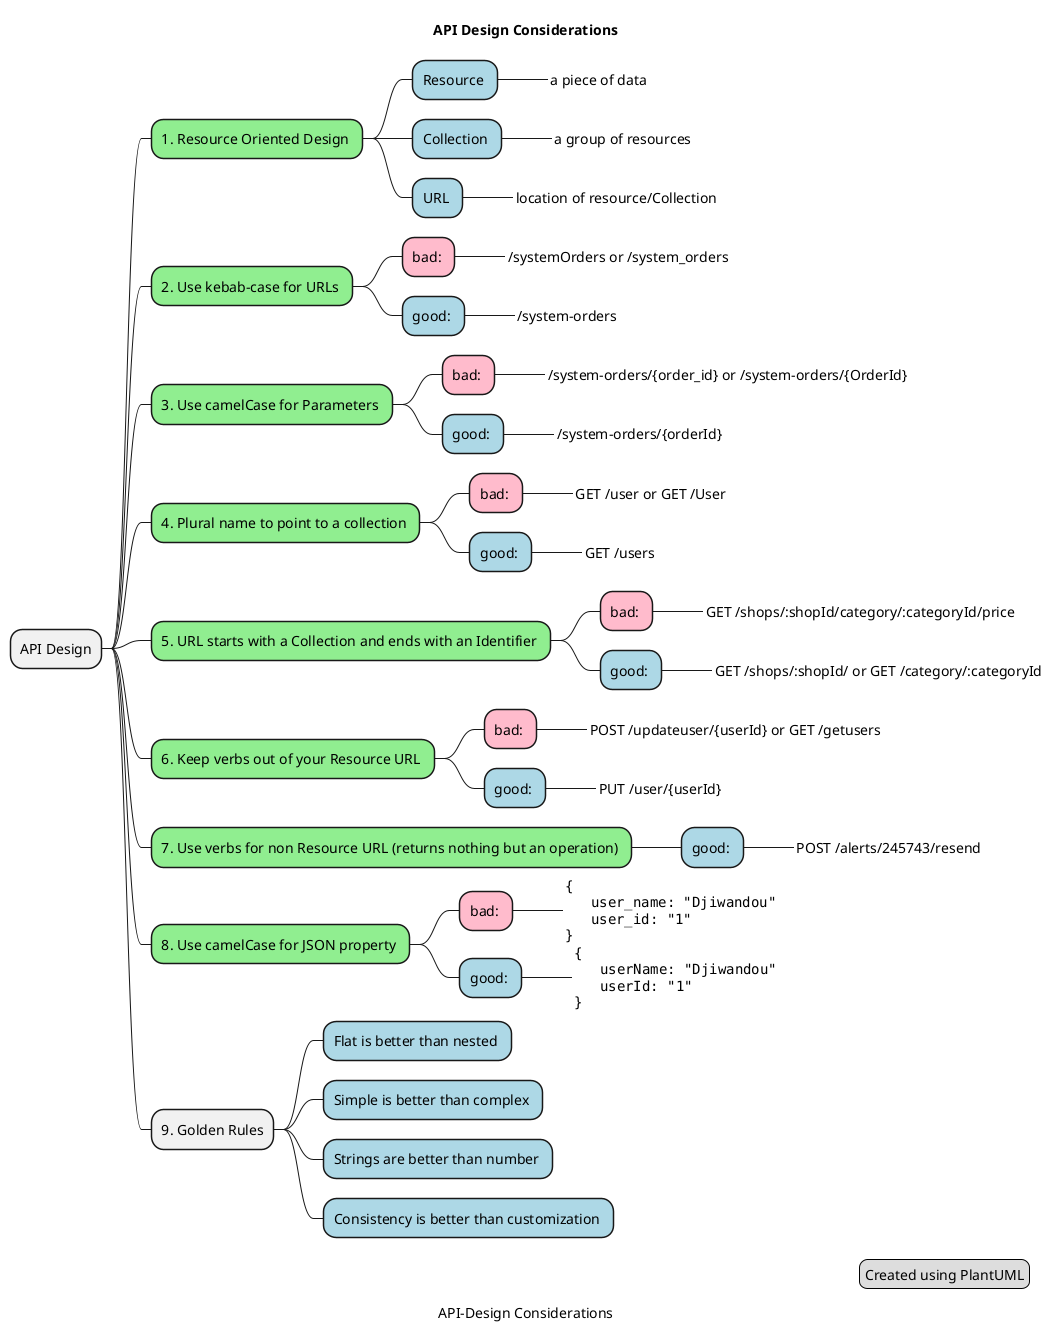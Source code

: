 @startmindmap
caption API-Design Considerations
title API Design Considerations
<style>
mindmapDiagram {
  .green {
    BackgroundColor lightgreen
  }
  .rose {
    BackgroundColor #FFBBCC
  }
  .lightblue {
    BackgroundColor lightblue
  }
}
</style>
* API Design
** 1. Resource Oriented Design <<green>>
*** Resource <<lightblue>>
****_ a piece of data
*** Collection <<lightblue>>
****_ a group of resources
*** URL <<lightblue>>
****_ location of resource/Collection
** 2. Use kebab-case for URLs <<green>>
*** bad: <<rose>>
****_ /systemOrders or /system_orders
*** good: <<lightblue>>
****_ /system-orders
** 3. Use camelCase for Parameters <<green>>
*** bad: <<rose>>
****_ /system-orders/{order_id} or /system-orders/{OrderId}
*** good: <<lightblue>>
****_ /system-orders/{orderId}
** 4. Plural name to point to a collection <<green>>
*** bad: <<rose>>
****_ GET /user or GET /User
*** good: <<lightblue>>
****_ GET /users
** 5. URL starts with a Collection and ends with an Identifier <<green>>
*** bad: <<rose>>
****_ GET /shops/:shopId/category/:categoryId/price
*** good: <<lightblue>>
****_ GET /shops/:shopId/ or GET /category/:categoryId
** 6. Keep verbs out of your Resource URL <<green>>
*** bad: <<rose>>
****_ POST /updateuser/{userId} or GET /getusers
*** good: <<lightblue>>
****_ PUT /user/{userId}
** 7. Use verbs for non Resource URL (returns nothing but an operation) <<green>>
*** good: <<lightblue>>
****_ POST /alerts/245743/resend
** 8. Use camelCase for JSON property <<green>>
*** bad: <<rose>>
****_:<code>
{
   user_name: "Djiwandou"
   user_id: "1"
}
</code>;
*** good: <<lightblue>>
****_:<code>
{
   userName: "Djiwandou"
   userId: "1"
}
</code>;
** 9. Golden Rules
*** Flat is better than nested <<lightblue>>
*** Simple is better than complex <<lightblue>>
*** Strings are better than number <<lightblue>>
*** Consistency is better than customization <<lightblue>>
legend right
  Created using PlantUML
endlegend
@endmindmap